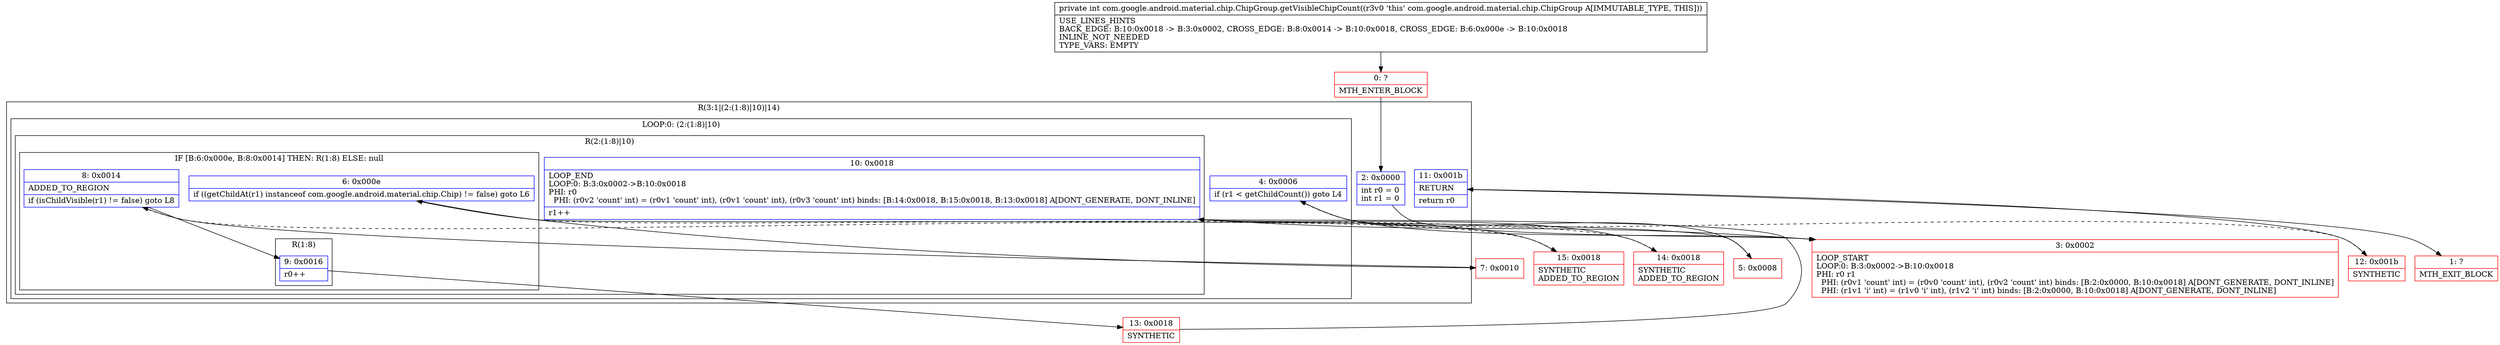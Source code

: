 digraph "CFG forcom.google.android.material.chip.ChipGroup.getVisibleChipCount()I" {
subgraph cluster_Region_844737452 {
label = "R(3:1|(2:(1:8)|10)|14)";
node [shape=record,color=blue];
Node_2 [shape=record,label="{2\:\ 0x0000|int r0 = 0\lint r1 = 0\l}"];
subgraph cluster_LoopRegion_513049674 {
label = "LOOP:0: (2:(1:8)|10)";
node [shape=record,color=blue];
Node_4 [shape=record,label="{4\:\ 0x0006|if (r1 \< getChildCount()) goto L4\l}"];
subgraph cluster_Region_907321762 {
label = "R(2:(1:8)|10)";
node [shape=record,color=blue];
subgraph cluster_IfRegion_1232041991 {
label = "IF [B:6:0x000e, B:8:0x0014] THEN: R(1:8) ELSE: null";
node [shape=record,color=blue];
Node_6 [shape=record,label="{6\:\ 0x000e|if ((getChildAt(r1) instanceof com.google.android.material.chip.Chip) != false) goto L6\l}"];
Node_8 [shape=record,label="{8\:\ 0x0014|ADDED_TO_REGION\l|if (isChildVisible(r1) != false) goto L8\l}"];
subgraph cluster_Region_647738483 {
label = "R(1:8)";
node [shape=record,color=blue];
Node_9 [shape=record,label="{9\:\ 0x0016|r0++\l}"];
}
}
Node_10 [shape=record,label="{10\:\ 0x0018|LOOP_END\lLOOP:0: B:3:0x0002\-\>B:10:0x0018\lPHI: r0 \l  PHI: (r0v2 'count' int) = (r0v1 'count' int), (r0v1 'count' int), (r0v3 'count' int) binds: [B:14:0x0018, B:15:0x0018, B:13:0x0018] A[DONT_GENERATE, DONT_INLINE]\l|r1++\l}"];
}
}
Node_11 [shape=record,label="{11\:\ 0x001b|RETURN\l|return r0\l}"];
}
Node_0 [shape=record,color=red,label="{0\:\ ?|MTH_ENTER_BLOCK\l}"];
Node_3 [shape=record,color=red,label="{3\:\ 0x0002|LOOP_START\lLOOP:0: B:3:0x0002\-\>B:10:0x0018\lPHI: r0 r1 \l  PHI: (r0v1 'count' int) = (r0v0 'count' int), (r0v2 'count' int) binds: [B:2:0x0000, B:10:0x0018] A[DONT_GENERATE, DONT_INLINE]\l  PHI: (r1v1 'i' int) = (r1v0 'i' int), (r1v2 'i' int) binds: [B:2:0x0000, B:10:0x0018] A[DONT_GENERATE, DONT_INLINE]\l}"];
Node_5 [shape=record,color=red,label="{5\:\ 0x0008}"];
Node_7 [shape=record,color=red,label="{7\:\ 0x0010}"];
Node_13 [shape=record,color=red,label="{13\:\ 0x0018|SYNTHETIC\l}"];
Node_15 [shape=record,color=red,label="{15\:\ 0x0018|SYNTHETIC\lADDED_TO_REGION\l}"];
Node_14 [shape=record,color=red,label="{14\:\ 0x0018|SYNTHETIC\lADDED_TO_REGION\l}"];
Node_12 [shape=record,color=red,label="{12\:\ 0x001b|SYNTHETIC\l}"];
Node_1 [shape=record,color=red,label="{1\:\ ?|MTH_EXIT_BLOCK\l}"];
MethodNode[shape=record,label="{private int com.google.android.material.chip.ChipGroup.getVisibleChipCount((r3v0 'this' com.google.android.material.chip.ChipGroup A[IMMUTABLE_TYPE, THIS]))  | USE_LINES_HINTS\lBACK_EDGE: B:10:0x0018 \-\> B:3:0x0002, CROSS_EDGE: B:8:0x0014 \-\> B:10:0x0018, CROSS_EDGE: B:6:0x000e \-\> B:10:0x0018\lINLINE_NOT_NEEDED\lTYPE_VARS: EMPTY\l}"];
MethodNode -> Node_0;Node_2 -> Node_3;
Node_4 -> Node_5;
Node_4 -> Node_12[style=dashed];
Node_6 -> Node_7;
Node_6 -> Node_14[style=dashed];
Node_8 -> Node_9;
Node_8 -> Node_15[style=dashed];
Node_9 -> Node_13;
Node_10 -> Node_3;
Node_11 -> Node_1;
Node_0 -> Node_2;
Node_3 -> Node_4;
Node_5 -> Node_6;
Node_7 -> Node_8;
Node_13 -> Node_10;
Node_15 -> Node_10;
Node_14 -> Node_10;
Node_12 -> Node_11;
}

